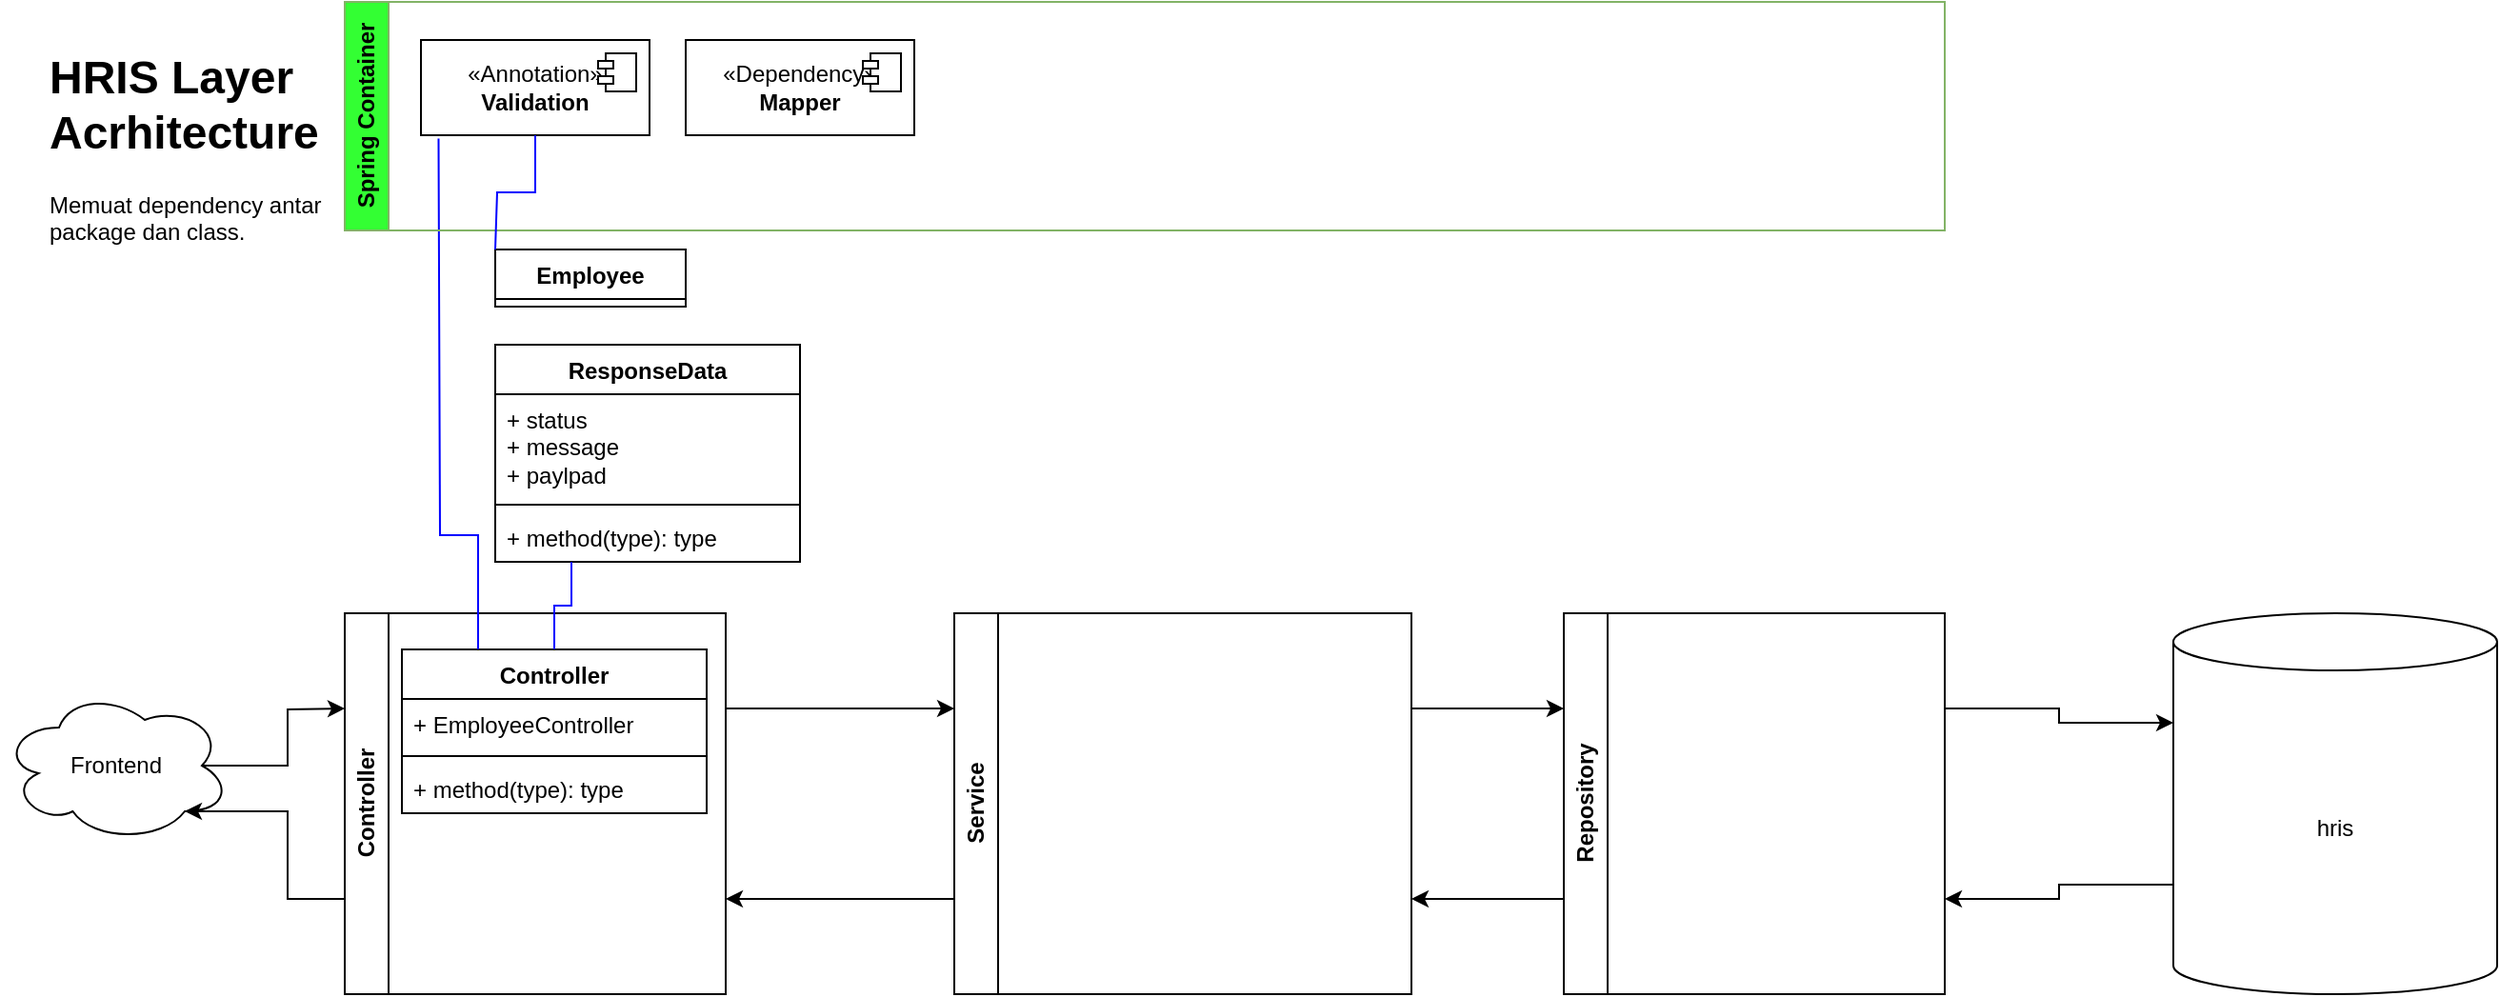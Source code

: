 <mxfile version="22.1.5" type="github" pages="5">
  <diagram name="Layer Architecture" id="UCrYf236vS9NTEXYpIBE">
    <mxGraphModel dx="2095" dy="1284" grid="1" gridSize="10" guides="1" tooltips="1" connect="1" arrows="1" fold="1" page="1" pageScale="1" pageWidth="1169" pageHeight="827" math="0" shadow="0">
      <root>
        <mxCell id="0" />
        <mxCell id="1" parent="0" />
        <mxCell id="ccGiKAOtUAh71gRQas-K-1" style="edgeStyle=orthogonalEdgeStyle;rounded=0;orthogonalLoop=1;jettySize=auto;html=1;exitX=1;exitY=0.25;exitDx=0;exitDy=0;entryX=0;entryY=0.25;entryDx=0;entryDy=0;" parent="1" source="3Y9ApGFQtoccB5MLMESt-1" target="3Y9ApGFQtoccB5MLMESt-2" edge="1">
          <mxGeometry relative="1" as="geometry" />
        </mxCell>
        <mxCell id="3Y9ApGFQtoccB5MLMESt-1" value="Controller" style="swimlane;horizontal=0;whiteSpace=wrap;html=1;" parent="1" vertex="1">
          <mxGeometry x="40" y="241" width="200" height="200" as="geometry" />
        </mxCell>
        <mxCell id="HUeQ17GyRzUXmErAIR5Y-10" value="Controller" style="swimlane;fontStyle=1;align=center;verticalAlign=top;childLayout=stackLayout;horizontal=1;startSize=26;horizontalStack=0;resizeParent=1;resizeParentMax=0;resizeLast=0;collapsible=1;marginBottom=0;whiteSpace=wrap;html=1;" vertex="1" parent="3Y9ApGFQtoccB5MLMESt-1">
          <mxGeometry x="30" y="19" width="160" height="86" as="geometry" />
        </mxCell>
        <mxCell id="HUeQ17GyRzUXmErAIR5Y-11" value="+ EmployeeController" style="text;strokeColor=none;fillColor=none;align=left;verticalAlign=top;spacingLeft=4;spacingRight=4;overflow=hidden;rotatable=0;points=[[0,0.5],[1,0.5]];portConstraint=eastwest;whiteSpace=wrap;html=1;" vertex="1" parent="HUeQ17GyRzUXmErAIR5Y-10">
          <mxGeometry y="26" width="160" height="26" as="geometry" />
        </mxCell>
        <mxCell id="HUeQ17GyRzUXmErAIR5Y-12" value="" style="line;strokeWidth=1;fillColor=none;align=left;verticalAlign=middle;spacingTop=-1;spacingLeft=3;spacingRight=3;rotatable=0;labelPosition=right;points=[];portConstraint=eastwest;strokeColor=inherit;" vertex="1" parent="HUeQ17GyRzUXmErAIR5Y-10">
          <mxGeometry y="52" width="160" height="8" as="geometry" />
        </mxCell>
        <mxCell id="HUeQ17GyRzUXmErAIR5Y-13" value="+ method(type): type" style="text;strokeColor=none;fillColor=none;align=left;verticalAlign=top;spacingLeft=4;spacingRight=4;overflow=hidden;rotatable=0;points=[[0,0.5],[1,0.5]];portConstraint=eastwest;whiteSpace=wrap;html=1;" vertex="1" parent="HUeQ17GyRzUXmErAIR5Y-10">
          <mxGeometry y="60" width="160" height="26" as="geometry" />
        </mxCell>
        <mxCell id="ccGiKAOtUAh71gRQas-K-2" style="edgeStyle=orthogonalEdgeStyle;rounded=0;orthogonalLoop=1;jettySize=auto;html=1;exitX=0;exitY=0.75;exitDx=0;exitDy=0;entryX=1;entryY=0.75;entryDx=0;entryDy=0;" parent="1" source="3Y9ApGFQtoccB5MLMESt-2" target="3Y9ApGFQtoccB5MLMESt-1" edge="1">
          <mxGeometry relative="1" as="geometry" />
        </mxCell>
        <mxCell id="ccGiKAOtUAh71gRQas-K-3" style="edgeStyle=orthogonalEdgeStyle;rounded=0;orthogonalLoop=1;jettySize=auto;html=1;exitX=1;exitY=0.25;exitDx=0;exitDy=0;entryX=0;entryY=0.25;entryDx=0;entryDy=0;" parent="1" source="3Y9ApGFQtoccB5MLMESt-2" target="3Y9ApGFQtoccB5MLMESt-3" edge="1">
          <mxGeometry relative="1" as="geometry" />
        </mxCell>
        <mxCell id="3Y9ApGFQtoccB5MLMESt-2" value="Service" style="swimlane;horizontal=0;whiteSpace=wrap;html=1;" parent="1" vertex="1">
          <mxGeometry x="360" y="241" width="240" height="200" as="geometry" />
        </mxCell>
        <mxCell id="ccGiKAOtUAh71gRQas-K-4" style="edgeStyle=orthogonalEdgeStyle;rounded=0;orthogonalLoop=1;jettySize=auto;html=1;exitX=0;exitY=0.75;exitDx=0;exitDy=0;entryX=1;entryY=0.75;entryDx=0;entryDy=0;" parent="1" source="3Y9ApGFQtoccB5MLMESt-3" target="3Y9ApGFQtoccB5MLMESt-2" edge="1">
          <mxGeometry relative="1" as="geometry" />
        </mxCell>
        <mxCell id="3Y9ApGFQtoccB5MLMESt-3" value="Repository" style="swimlane;horizontal=0;whiteSpace=wrap;html=1;" parent="1" vertex="1">
          <mxGeometry x="680" y="241" width="200" height="200" as="geometry" />
        </mxCell>
        <mxCell id="3Y9ApGFQtoccB5MLMESt-4" value="&lt;h1&gt;HRIS Layer Acrhitecture&lt;/h1&gt;&lt;p&gt;Memuat dependency antar package dan class.&lt;/p&gt;" style="text;html=1;strokeColor=none;fillColor=none;spacing=5;spacingTop=-20;whiteSpace=wrap;overflow=hidden;rounded=0;" parent="1" vertex="1">
          <mxGeometry x="-120" y="-60" width="190" height="120" as="geometry" />
        </mxCell>
        <mxCell id="ccGiKAOtUAh71gRQas-K-6" style="edgeStyle=orthogonalEdgeStyle;rounded=0;orthogonalLoop=1;jettySize=auto;html=1;exitX=0;exitY=0;exitDx=0;exitDy=142.5;exitPerimeter=0;entryX=1;entryY=0.75;entryDx=0;entryDy=0;" parent="1" source="3Y9ApGFQtoccB5MLMESt-5" target="3Y9ApGFQtoccB5MLMESt-3" edge="1">
          <mxGeometry relative="1" as="geometry" />
        </mxCell>
        <mxCell id="3Y9ApGFQtoccB5MLMESt-5" value="hris" style="shape=cylinder3;whiteSpace=wrap;html=1;boundedLbl=1;backgroundOutline=1;size=15;" parent="1" vertex="1">
          <mxGeometry x="1000" y="241" width="170" height="200" as="geometry" />
        </mxCell>
        <mxCell id="ccGiKAOtUAh71gRQas-K-9" style="edgeStyle=orthogonalEdgeStyle;rounded=0;orthogonalLoop=1;jettySize=auto;html=1;exitX=0.875;exitY=0.5;exitDx=0;exitDy=0;exitPerimeter=0;" parent="1" source="3Y9ApGFQtoccB5MLMESt-6" edge="1">
          <mxGeometry relative="1" as="geometry">
            <mxPoint x="40" y="291" as="targetPoint" />
          </mxGeometry>
        </mxCell>
        <mxCell id="3Y9ApGFQtoccB5MLMESt-6" value="Frontend" style="ellipse;shape=cloud;whiteSpace=wrap;html=1;" parent="1" vertex="1">
          <mxGeometry x="-140" y="281" width="120" height="80" as="geometry" />
        </mxCell>
        <mxCell id="ccGiKAOtUAh71gRQas-K-5" style="edgeStyle=orthogonalEdgeStyle;rounded=0;orthogonalLoop=1;jettySize=auto;html=1;exitX=1;exitY=0.25;exitDx=0;exitDy=0;entryX=0;entryY=0;entryDx=0;entryDy=57.5;entryPerimeter=0;" parent="1" source="3Y9ApGFQtoccB5MLMESt-3" target="3Y9ApGFQtoccB5MLMESt-5" edge="1">
          <mxGeometry relative="1" as="geometry" />
        </mxCell>
        <mxCell id="ccGiKAOtUAh71gRQas-K-8" style="edgeStyle=orthogonalEdgeStyle;rounded=0;orthogonalLoop=1;jettySize=auto;html=1;exitX=0;exitY=0.75;exitDx=0;exitDy=0;entryX=0.8;entryY=0.8;entryDx=0;entryDy=0;entryPerimeter=0;" parent="1" source="3Y9ApGFQtoccB5MLMESt-1" target="3Y9ApGFQtoccB5MLMESt-6" edge="1">
          <mxGeometry relative="1" as="geometry" />
        </mxCell>
        <mxCell id="HUeQ17GyRzUXmErAIR5Y-3" value="" style="endArrow=none;html=1;rounded=0;entryX=0.077;entryY=1.036;entryDx=0;entryDy=0;exitX=0.25;exitY=0;exitDx=0;exitDy=0;entryPerimeter=0;strokeColor=#0000FF;" edge="1" parent="1" source="HUeQ17GyRzUXmErAIR5Y-10" target="ccGiKAOtUAh71gRQas-K-10">
          <mxGeometry width="50" height="50" relative="1" as="geometry">
            <mxPoint x="430" y="170" as="sourcePoint" />
            <mxPoint x="480" y="120" as="targetPoint" />
            <Array as="points">
              <mxPoint x="110" y="200" />
              <mxPoint x="90" y="200" />
            </Array>
          </mxGeometry>
        </mxCell>
        <mxCell id="HUeQ17GyRzUXmErAIR5Y-4" value="Spring Container" style="swimlane;horizontal=0;whiteSpace=wrap;html=1;fillColor=#33FF33;strokeColor=#82b366;fillStyle=solid;labelBackgroundColor=none;gradientColor=none;" vertex="1" parent="1">
          <mxGeometry x="40" y="-80" width="840" height="120" as="geometry" />
        </mxCell>
        <mxCell id="ccGiKAOtUAh71gRQas-K-10" value="«Annotation»&lt;br&gt;&lt;b&gt;Validation&lt;/b&gt;" style="html=1;dropTarget=0;whiteSpace=wrap;" parent="HUeQ17GyRzUXmErAIR5Y-4" vertex="1">
          <mxGeometry x="40" y="20" width="120" height="50" as="geometry" />
        </mxCell>
        <mxCell id="ccGiKAOtUAh71gRQas-K-11" value="" style="shape=module;jettyWidth=8;jettyHeight=4;" parent="ccGiKAOtUAh71gRQas-K-10" vertex="1">
          <mxGeometry x="1" width="20" height="20" relative="1" as="geometry">
            <mxPoint x="-27" y="7" as="offset" />
          </mxGeometry>
        </mxCell>
        <mxCell id="KEICZuXnZ4ItDAZnTdmD-1" value="«Dependency»&lt;br&gt;&lt;b&gt;Mapper&lt;/b&gt;" style="html=1;dropTarget=0;whiteSpace=wrap;" vertex="1" parent="HUeQ17GyRzUXmErAIR5Y-4">
          <mxGeometry x="179" y="20" width="120" height="50" as="geometry" />
        </mxCell>
        <mxCell id="KEICZuXnZ4ItDAZnTdmD-2" value="" style="shape=module;jettyWidth=8;jettyHeight=4;" vertex="1" parent="KEICZuXnZ4ItDAZnTdmD-1">
          <mxGeometry x="1" width="20" height="20" relative="1" as="geometry">
            <mxPoint x="-27" y="7" as="offset" />
          </mxGeometry>
        </mxCell>
        <mxCell id="HUeQ17GyRzUXmErAIR5Y-5" value="Employee" style="swimlane;fontStyle=1;align=center;verticalAlign=top;childLayout=stackLayout;horizontal=1;startSize=26;horizontalStack=0;resizeParent=1;resizeParentMax=0;resizeLast=0;collapsible=1;marginBottom=0;whiteSpace=wrap;html=1;" vertex="1" collapsed="1" parent="1">
          <mxGeometry x="119" y="50" width="100" height="30" as="geometry">
            <mxRectangle x="96" y="60" width="160" height="86" as="alternateBounds" />
          </mxGeometry>
        </mxCell>
        <mxCell id="HUeQ17GyRzUXmErAIR5Y-6" value="+ field: type" style="text;strokeColor=none;fillColor=none;align=left;verticalAlign=top;spacingLeft=4;spacingRight=4;overflow=hidden;rotatable=0;points=[[0,0.5],[1,0.5]];portConstraint=eastwest;whiteSpace=wrap;html=1;" vertex="1" parent="HUeQ17GyRzUXmErAIR5Y-5">
          <mxGeometry y="26" width="160" height="26" as="geometry" />
        </mxCell>
        <mxCell id="HUeQ17GyRzUXmErAIR5Y-7" value="" style="line;strokeWidth=1;fillColor=none;align=left;verticalAlign=middle;spacingTop=-1;spacingLeft=3;spacingRight=3;rotatable=0;labelPosition=right;points=[];portConstraint=eastwest;strokeColor=inherit;" vertex="1" parent="HUeQ17GyRzUXmErAIR5Y-5">
          <mxGeometry y="52" width="160" height="8" as="geometry" />
        </mxCell>
        <mxCell id="HUeQ17GyRzUXmErAIR5Y-8" value="+ method(type): type" style="text;strokeColor=none;fillColor=none;align=left;verticalAlign=top;spacingLeft=4;spacingRight=4;overflow=hidden;rotatable=0;points=[[0,0.5],[1,0.5]];portConstraint=eastwest;whiteSpace=wrap;html=1;" vertex="1" parent="HUeQ17GyRzUXmErAIR5Y-5">
          <mxGeometry y="60" width="160" height="26" as="geometry" />
        </mxCell>
        <mxCell id="HUeQ17GyRzUXmErAIR5Y-9" value="" style="endArrow=none;html=1;rounded=0;entryX=0;entryY=0;entryDx=0;entryDy=0;exitX=0.5;exitY=1;exitDx=0;exitDy=0;strokeColor=#0000FF;" edge="1" parent="1" source="ccGiKAOtUAh71gRQas-K-10" target="HUeQ17GyRzUXmErAIR5Y-5">
          <mxGeometry width="50" height="50" relative="1" as="geometry">
            <mxPoint x="430" y="180" as="sourcePoint" />
            <mxPoint x="480" y="130" as="targetPoint" />
            <Array as="points">
              <mxPoint x="140" y="20" />
              <mxPoint x="120" y="20" />
            </Array>
          </mxGeometry>
        </mxCell>
        <mxCell id="HUeQ17GyRzUXmErAIR5Y-14" value="ResponseData" style="swimlane;fontStyle=1;align=center;verticalAlign=top;childLayout=stackLayout;horizontal=1;startSize=26;horizontalStack=0;resizeParent=1;resizeParentMax=0;resizeLast=0;collapsible=1;marginBottom=0;whiteSpace=wrap;html=1;" vertex="1" parent="1">
          <mxGeometry x="119" y="100" width="160" height="114" as="geometry">
            <mxRectangle x="96" y="100" width="100" height="30" as="alternateBounds" />
          </mxGeometry>
        </mxCell>
        <mxCell id="HUeQ17GyRzUXmErAIR5Y-15" value="+ status&lt;br&gt;+ message&lt;br&gt;+ paylpad" style="text;strokeColor=none;fillColor=none;align=left;verticalAlign=top;spacingLeft=4;spacingRight=4;overflow=hidden;rotatable=0;points=[[0,0.5],[1,0.5]];portConstraint=eastwest;whiteSpace=wrap;html=1;" vertex="1" parent="HUeQ17GyRzUXmErAIR5Y-14">
          <mxGeometry y="26" width="160" height="54" as="geometry" />
        </mxCell>
        <mxCell id="HUeQ17GyRzUXmErAIR5Y-16" value="" style="line;strokeWidth=1;fillColor=none;align=left;verticalAlign=middle;spacingTop=-1;spacingLeft=3;spacingRight=3;rotatable=0;labelPosition=right;points=[];portConstraint=eastwest;strokeColor=inherit;" vertex="1" parent="HUeQ17GyRzUXmErAIR5Y-14">
          <mxGeometry y="80" width="160" height="8" as="geometry" />
        </mxCell>
        <mxCell id="HUeQ17GyRzUXmErAIR5Y-17" value="+ method(type): type" style="text;strokeColor=none;fillColor=none;align=left;verticalAlign=top;spacingLeft=4;spacingRight=4;overflow=hidden;rotatable=0;points=[[0,0.5],[1,0.5]];portConstraint=eastwest;whiteSpace=wrap;html=1;" vertex="1" parent="HUeQ17GyRzUXmErAIR5Y-14">
          <mxGeometry y="88" width="160" height="26" as="geometry" />
        </mxCell>
        <mxCell id="HUeQ17GyRzUXmErAIR5Y-18" style="edgeStyle=orthogonalEdgeStyle;rounded=0;orthogonalLoop=1;jettySize=auto;html=1;exitX=0.5;exitY=0;exitDx=0;exitDy=0;entryX=0.25;entryY=1;entryDx=0;entryDy=0;strokeColor=#0000FF;endArrow=none;endFill=0;" edge="1" parent="1" source="HUeQ17GyRzUXmErAIR5Y-10" target="HUeQ17GyRzUXmErAIR5Y-14">
          <mxGeometry relative="1" as="geometry" />
        </mxCell>
      </root>
    </mxGraphModel>
  </diagram>
  <diagram id="y4phbJsGuVcRboIemOIT" name="Tables">
    <mxGraphModel dx="880" dy="1261" grid="1" gridSize="10" guides="1" tooltips="1" connect="1" arrows="1" fold="1" page="1" pageScale="1" pageWidth="1169" pageHeight="827" math="0" shadow="0">
      <root>
        <mxCell id="0" />
        <mxCell id="1" parent="0" />
        <mxCell id="g5q6TM74w6CPrwSbScij-6" value="tbl_employee" style="swimlane;childLayout=stackLayout;horizontal=1;startSize=50;horizontalStack=0;rounded=1;fontSize=14;fontStyle=0;strokeWidth=2;resizeParent=0;resizeLast=1;shadow=0;dashed=0;align=center;arcSize=4;whiteSpace=wrap;html=1;" vertex="1" parent="1">
          <mxGeometry x="50" y="100" width="160" height="180" as="geometry" />
        </mxCell>
        <mxCell id="g5q6TM74w6CPrwSbScij-7" value="+ Id&lt;br&gt;+ first_name&lt;br&gt;+ last_name&lt;br&gt;+ password&lt;br&gt;+ email&lt;br&gt;+ hp&lt;br&gt;+ social_security_number&lt;br&gt;+ address" style="align=left;strokeColor=none;fillColor=none;spacingLeft=4;fontSize=12;verticalAlign=top;resizable=0;rotatable=0;part=1;html=1;" vertex="1" parent="g5q6TM74w6CPrwSbScij-6">
          <mxGeometry y="50" width="160" height="130" as="geometry" />
        </mxCell>
        <mxCell id="g5q6TM74w6CPrwSbScij-8" value="tbl_department" style="swimlane;childLayout=stackLayout;horizontal=1;startSize=50;horizontalStack=0;rounded=1;fontSize=14;fontStyle=0;strokeWidth=2;resizeParent=0;resizeLast=1;shadow=0;dashed=0;align=center;arcSize=4;whiteSpace=wrap;html=1;" vertex="1" parent="1">
          <mxGeometry x="270" y="-10" width="160" height="120" as="geometry" />
        </mxCell>
        <mxCell id="g5q6TM74w6CPrwSbScij-9" value="+ Id&lt;br&gt;+ departmentName" style="align=left;strokeColor=none;fillColor=none;spacingLeft=4;fontSize=12;verticalAlign=top;resizable=0;rotatable=0;part=1;html=1;" vertex="1" parent="g5q6TM74w6CPrwSbScij-8">
          <mxGeometry y="50" width="160" height="70" as="geometry" />
        </mxCell>
        <mxCell id="g5q6TM74w6CPrwSbScij-10" value="tbl_branch" style="swimlane;childLayout=stackLayout;horizontal=1;startSize=50;horizontalStack=0;rounded=1;fontSize=14;fontStyle=0;strokeWidth=2;resizeParent=0;resizeLast=1;shadow=0;dashed=0;align=center;arcSize=4;whiteSpace=wrap;html=1;" vertex="1" parent="1">
          <mxGeometry x="270" y="120" width="160" height="120" as="geometry" />
        </mxCell>
        <mxCell id="g5q6TM74w6CPrwSbScij-11" value="+ Id&lt;br&gt;+ address&lt;br&gt;+ branch_name" style="align=left;strokeColor=none;fillColor=none;spacingLeft=4;fontSize=12;verticalAlign=top;resizable=0;rotatable=0;part=1;html=1;" vertex="1" parent="g5q6TM74w6CPrwSbScij-10">
          <mxGeometry y="50" width="160" height="70" as="geometry" />
        </mxCell>
        <mxCell id="1xjOcd33WlK6ReFqqnaE-1" value="" style="edgeStyle=entityRelationEdgeStyle;fontSize=12;html=1;endArrow=ERoneToMany;rounded=0;entryX=1.006;entryY=0.192;entryDx=0;entryDy=0;entryPerimeter=0;exitX=0;exitY=0.25;exitDx=0;exitDy=0;" edge="1" parent="1" source="g5q6TM74w6CPrwSbScij-9" target="g5q6TM74w6CPrwSbScij-7">
          <mxGeometry width="100" height="100" relative="1" as="geometry">
            <mxPoint x="400" y="280" as="sourcePoint" />
            <mxPoint x="500" y="180" as="targetPoint" />
          </mxGeometry>
        </mxCell>
        <mxCell id="1xjOcd33WlK6ReFqqnaE-2" value="" style="edgeStyle=entityRelationEdgeStyle;fontSize=12;html=1;endArrow=ERmany;startArrow=ERmany;rounded=0;exitX=0;exitY=0.25;exitDx=0;exitDy=0;entryX=1;entryY=0.423;entryDx=0;entryDy=0;entryPerimeter=0;" edge="1" parent="1" source="g5q6TM74w6CPrwSbScij-11" target="g5q6TM74w6CPrwSbScij-7">
          <mxGeometry width="100" height="100" relative="1" as="geometry">
            <mxPoint x="400" y="280" as="sourcePoint" />
            <mxPoint x="500" y="180" as="targetPoint" />
          </mxGeometry>
        </mxCell>
        <mxCell id="1xjOcd33WlK6ReFqqnaE-3" value="tbl_employee_branch" style="swimlane;childLayout=stackLayout;horizontal=1;startSize=50;horizontalStack=0;rounded=1;fontSize=14;fontStyle=0;strokeWidth=2;resizeParent=0;resizeLast=1;shadow=0;dashed=0;align=center;arcSize=4;whiteSpace=wrap;html=1;" vertex="1" parent="1">
          <mxGeometry x="270" y="250" width="160" height="120" as="geometry" />
        </mxCell>
        <mxCell id="1xjOcd33WlK6ReFqqnaE-4" value="+ employee_id&lt;br&gt;+ branch_id" style="align=left;strokeColor=none;fillColor=none;spacingLeft=4;fontSize=12;verticalAlign=top;resizable=0;rotatable=0;part=1;html=1;" vertex="1" parent="1xjOcd33WlK6ReFqqnaE-3">
          <mxGeometry y="50" width="160" height="70" as="geometry" />
        </mxCell>
      </root>
    </mxGraphModel>
  </diagram>
  <diagram id="dTKKUcqOl04Ca_YgOmrZ" name="Controller">
    <mxGraphModel dx="880" dy="434" grid="1" gridSize="10" guides="1" tooltips="1" connect="1" arrows="1" fold="1" page="1" pageScale="1" pageWidth="1169" pageHeight="827" math="0" shadow="0">
      <root>
        <mxCell id="0" />
        <mxCell id="1" parent="0" />
      </root>
    </mxGraphModel>
  </diagram>
  <diagram id="5tzuUEj6nns0xoE4IxBb" name="Service">
    <mxGraphModel dx="880" dy="434" grid="1" gridSize="10" guides="1" tooltips="1" connect="1" arrows="1" fold="1" page="1" pageScale="1" pageWidth="1169" pageHeight="827" math="0" shadow="0">
      <root>
        <mxCell id="0" />
        <mxCell id="1" parent="0" />
      </root>
    </mxGraphModel>
  </diagram>
  <diagram id="2dMu5dsSUEz-gPGdP5zz" name="Repository">
    <mxGraphModel dx="880" dy="434" grid="1" gridSize="10" guides="1" tooltips="1" connect="1" arrows="1" fold="1" page="1" pageScale="1" pageWidth="1169" pageHeight="827" math="0" shadow="0">
      <root>
        <mxCell id="0" />
        <mxCell id="1" parent="0" />
      </root>
    </mxGraphModel>
  </diagram>
</mxfile>
